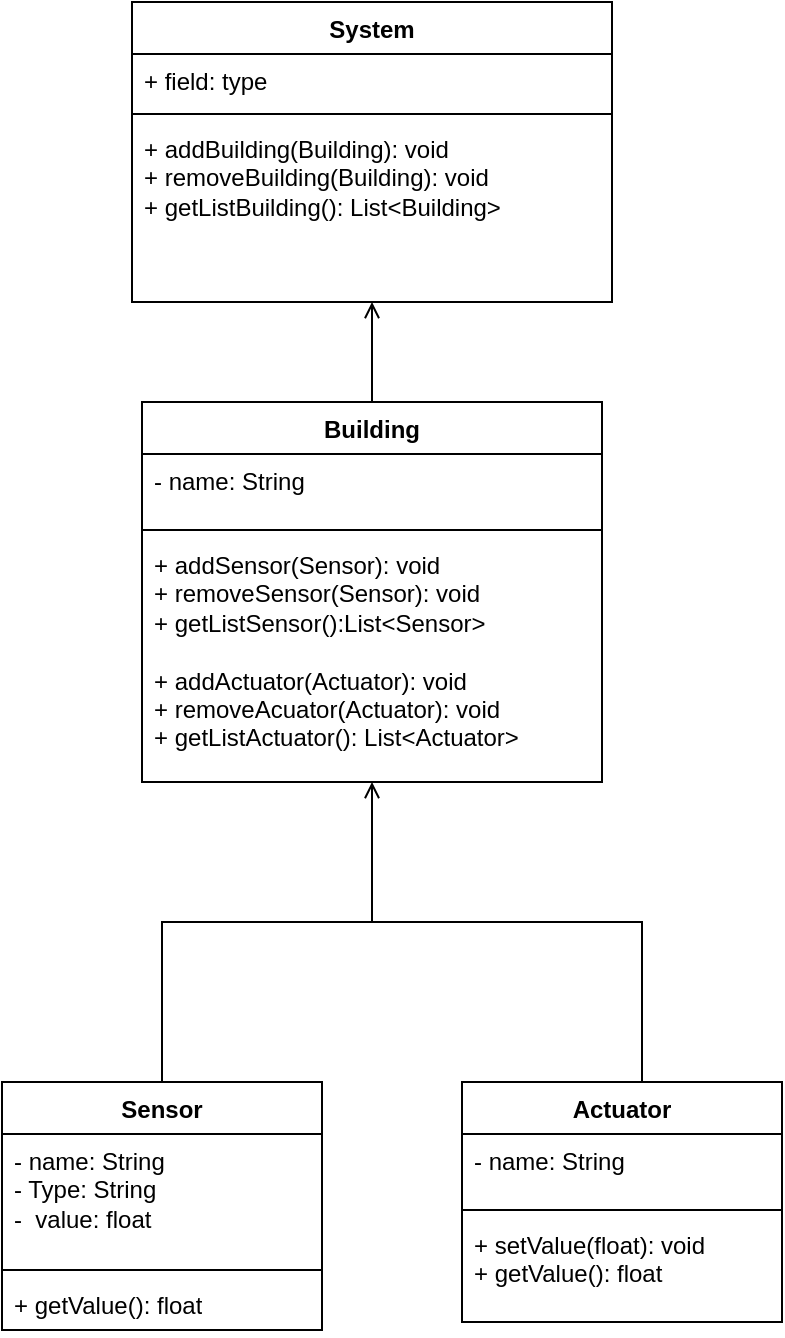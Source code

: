 <mxfile version="22.1.4" type="github">
  <diagram name="Page-1" id="6OAdKQN7VSZZQgmYGUtE">
    <mxGraphModel dx="1050" dy="538" grid="1" gridSize="10" guides="1" tooltips="1" connect="1" arrows="1" fold="1" page="1" pageScale="1" pageWidth="827" pageHeight="1169" math="0" shadow="0">
      <root>
        <mxCell id="0" />
        <mxCell id="1" parent="0" />
        <mxCell id="egxRUbjynNezDRFmN2Mf-21" style="edgeStyle=orthogonalEdgeStyle;rounded=0;orthogonalLoop=1;jettySize=auto;html=1;entryX=0.5;entryY=1;entryDx=0;entryDy=0;endArrow=open;endFill=0;" parent="1" source="egxRUbjynNezDRFmN2Mf-1" target="egxRUbjynNezDRFmN2Mf-5" edge="1">
          <mxGeometry relative="1" as="geometry" />
        </mxCell>
        <mxCell id="egxRUbjynNezDRFmN2Mf-1" value="Building" style="swimlane;fontStyle=1;align=center;verticalAlign=top;childLayout=stackLayout;horizontal=1;startSize=26;horizontalStack=0;resizeParent=1;resizeParentMax=0;resizeLast=0;collapsible=1;marginBottom=0;whiteSpace=wrap;html=1;" parent="1" vertex="1">
          <mxGeometry x="340" y="260" width="230" height="190" as="geometry" />
        </mxCell>
        <mxCell id="egxRUbjynNezDRFmN2Mf-2" value="- name: String" style="text;strokeColor=none;fillColor=none;align=left;verticalAlign=top;spacingLeft=4;spacingRight=4;overflow=hidden;rotatable=0;points=[[0,0.5],[1,0.5]];portConstraint=eastwest;whiteSpace=wrap;html=1;" parent="egxRUbjynNezDRFmN2Mf-1" vertex="1">
          <mxGeometry y="26" width="230" height="34" as="geometry" />
        </mxCell>
        <mxCell id="egxRUbjynNezDRFmN2Mf-3" value="" style="line;strokeWidth=1;fillColor=none;align=left;verticalAlign=middle;spacingTop=-1;spacingLeft=3;spacingRight=3;rotatable=0;labelPosition=right;points=[];portConstraint=eastwest;strokeColor=inherit;" parent="egxRUbjynNezDRFmN2Mf-1" vertex="1">
          <mxGeometry y="60" width="230" height="8" as="geometry" />
        </mxCell>
        <mxCell id="egxRUbjynNezDRFmN2Mf-4" value="&lt;div&gt;+ addSensor(Sensor): void&lt;/div&gt;&lt;div&gt;+ removeSensor(Sensor): void&lt;/div&gt;&lt;div&gt;+ getListSensor():List&amp;lt;Sensor&amp;gt;&lt;br&gt;&lt;/div&gt;&lt;div&gt;&lt;br&gt;&lt;/div&gt;&lt;div&gt;+ addActuator(Actuator): void&lt;/div&gt;&lt;div&gt;+ removeAcuator(Actuator): void&lt;/div&gt;&lt;div&gt;+ getListActuator(): List&amp;lt;Actuator&amp;gt;&lt;br&gt;&lt;/div&gt;" style="text;strokeColor=none;fillColor=none;align=left;verticalAlign=top;spacingLeft=4;spacingRight=4;overflow=hidden;rotatable=0;points=[[0,0.5],[1,0.5]];portConstraint=eastwest;whiteSpace=wrap;html=1;" parent="egxRUbjynNezDRFmN2Mf-1" vertex="1">
          <mxGeometry y="68" width="230" height="122" as="geometry" />
        </mxCell>
        <mxCell id="egxRUbjynNezDRFmN2Mf-5" value="System" style="swimlane;fontStyle=1;align=center;verticalAlign=top;childLayout=stackLayout;horizontal=1;startSize=26;horizontalStack=0;resizeParent=1;resizeParentMax=0;resizeLast=0;collapsible=1;marginBottom=0;whiteSpace=wrap;html=1;" parent="1" vertex="1">
          <mxGeometry x="335" y="60" width="240" height="150" as="geometry" />
        </mxCell>
        <mxCell id="egxRUbjynNezDRFmN2Mf-6" value="+ field: type" style="text;strokeColor=none;fillColor=none;align=left;verticalAlign=top;spacingLeft=4;spacingRight=4;overflow=hidden;rotatable=0;points=[[0,0.5],[1,0.5]];portConstraint=eastwest;whiteSpace=wrap;html=1;" parent="egxRUbjynNezDRFmN2Mf-5" vertex="1">
          <mxGeometry y="26" width="240" height="26" as="geometry" />
        </mxCell>
        <mxCell id="egxRUbjynNezDRFmN2Mf-7" value="" style="line;strokeWidth=1;fillColor=none;align=left;verticalAlign=middle;spacingTop=-1;spacingLeft=3;spacingRight=3;rotatable=0;labelPosition=right;points=[];portConstraint=eastwest;strokeColor=inherit;" parent="egxRUbjynNezDRFmN2Mf-5" vertex="1">
          <mxGeometry y="52" width="240" height="8" as="geometry" />
        </mxCell>
        <mxCell id="egxRUbjynNezDRFmN2Mf-8" value="&lt;div&gt;+ addBuilding(Building): void&lt;/div&gt;&lt;div&gt;+ removeBuilding(Building): void&lt;br&gt;&lt;/div&gt;&lt;div&gt;+ getListBuilding(): List&amp;lt;Building&amp;gt;&lt;br&gt;&lt;/div&gt;" style="text;strokeColor=none;fillColor=none;align=left;verticalAlign=top;spacingLeft=4;spacingRight=4;overflow=hidden;rotatable=0;points=[[0,0.5],[1,0.5]];portConstraint=eastwest;whiteSpace=wrap;html=1;" parent="egxRUbjynNezDRFmN2Mf-5" vertex="1">
          <mxGeometry y="60" width="240" height="90" as="geometry" />
        </mxCell>
        <mxCell id="egxRUbjynNezDRFmN2Mf-19" style="edgeStyle=orthogonalEdgeStyle;rounded=0;orthogonalLoop=1;jettySize=auto;html=1;entryX=0.5;entryY=1;entryDx=0;entryDy=0;endArrow=open;endFill=0;" parent="1" source="egxRUbjynNezDRFmN2Mf-9" target="egxRUbjynNezDRFmN2Mf-1" edge="1">
          <mxGeometry relative="1" as="geometry">
            <Array as="points">
              <mxPoint x="350" y="520" />
              <mxPoint x="455" y="520" />
            </Array>
          </mxGeometry>
        </mxCell>
        <mxCell id="egxRUbjynNezDRFmN2Mf-9" value="Sensor" style="swimlane;fontStyle=1;align=center;verticalAlign=top;childLayout=stackLayout;horizontal=1;startSize=26;horizontalStack=0;resizeParent=1;resizeParentMax=0;resizeLast=0;collapsible=1;marginBottom=0;whiteSpace=wrap;html=1;" parent="1" vertex="1">
          <mxGeometry x="270" y="600" width="160" height="124" as="geometry" />
        </mxCell>
        <mxCell id="egxRUbjynNezDRFmN2Mf-10" value="&lt;div&gt;- name: String&lt;/div&gt;&lt;div&gt;- Type: String&lt;/div&gt;&lt;div&gt;-&amp;nbsp; value: float&lt;br&gt;&lt;/div&gt;" style="text;strokeColor=none;fillColor=none;align=left;verticalAlign=top;spacingLeft=4;spacingRight=4;overflow=hidden;rotatable=0;points=[[0,0.5],[1,0.5]];portConstraint=eastwest;whiteSpace=wrap;html=1;" parent="egxRUbjynNezDRFmN2Mf-9" vertex="1">
          <mxGeometry y="26" width="160" height="64" as="geometry" />
        </mxCell>
        <mxCell id="egxRUbjynNezDRFmN2Mf-11" value="" style="line;strokeWidth=1;fillColor=none;align=left;verticalAlign=middle;spacingTop=-1;spacingLeft=3;spacingRight=3;rotatable=0;labelPosition=right;points=[];portConstraint=eastwest;strokeColor=inherit;" parent="egxRUbjynNezDRFmN2Mf-9" vertex="1">
          <mxGeometry y="90" width="160" height="8" as="geometry" />
        </mxCell>
        <mxCell id="egxRUbjynNezDRFmN2Mf-12" value="+ getValue(): float" style="text;strokeColor=none;fillColor=none;align=left;verticalAlign=top;spacingLeft=4;spacingRight=4;overflow=hidden;rotatable=0;points=[[0,0.5],[1,0.5]];portConstraint=eastwest;whiteSpace=wrap;html=1;" parent="egxRUbjynNezDRFmN2Mf-9" vertex="1">
          <mxGeometry y="98" width="160" height="26" as="geometry" />
        </mxCell>
        <mxCell id="egxRUbjynNezDRFmN2Mf-20" style="edgeStyle=orthogonalEdgeStyle;rounded=0;orthogonalLoop=1;jettySize=auto;html=1;endArrow=none;endFill=0;" parent="1" edge="1">
          <mxGeometry relative="1" as="geometry">
            <mxPoint x="440" y="520" as="targetPoint" />
            <mxPoint x="590" y="610" as="sourcePoint" />
            <Array as="points">
              <mxPoint x="590" y="520" />
            </Array>
          </mxGeometry>
        </mxCell>
        <mxCell id="egxRUbjynNezDRFmN2Mf-13" value="Actuator" style="swimlane;fontStyle=1;align=center;verticalAlign=top;childLayout=stackLayout;horizontal=1;startSize=26;horizontalStack=0;resizeParent=1;resizeParentMax=0;resizeLast=0;collapsible=1;marginBottom=0;whiteSpace=wrap;html=1;" parent="1" vertex="1">
          <mxGeometry x="500" y="600" width="160" height="120" as="geometry" />
        </mxCell>
        <mxCell id="egxRUbjynNezDRFmN2Mf-14" value="&lt;div&gt;- name: String&lt;/div&gt;" style="text;strokeColor=none;fillColor=none;align=left;verticalAlign=top;spacingLeft=4;spacingRight=4;overflow=hidden;rotatable=0;points=[[0,0.5],[1,0.5]];portConstraint=eastwest;whiteSpace=wrap;html=1;" parent="egxRUbjynNezDRFmN2Mf-13" vertex="1">
          <mxGeometry y="26" width="160" height="34" as="geometry" />
        </mxCell>
        <mxCell id="egxRUbjynNezDRFmN2Mf-15" value="" style="line;strokeWidth=1;fillColor=none;align=left;verticalAlign=middle;spacingTop=-1;spacingLeft=3;spacingRight=3;rotatable=0;labelPosition=right;points=[];portConstraint=eastwest;strokeColor=inherit;" parent="egxRUbjynNezDRFmN2Mf-13" vertex="1">
          <mxGeometry y="60" width="160" height="8" as="geometry" />
        </mxCell>
        <mxCell id="egxRUbjynNezDRFmN2Mf-16" value="+ setValue(float): void&lt;br&gt;&lt;div&gt;+ getValue(): float&lt;/div&gt;" style="text;strokeColor=none;fillColor=none;align=left;verticalAlign=top;spacingLeft=4;spacingRight=4;overflow=hidden;rotatable=0;points=[[0,0.5],[1,0.5]];portConstraint=eastwest;whiteSpace=wrap;html=1;" parent="egxRUbjynNezDRFmN2Mf-13" vertex="1">
          <mxGeometry y="68" width="160" height="52" as="geometry" />
        </mxCell>
      </root>
    </mxGraphModel>
  </diagram>
</mxfile>
